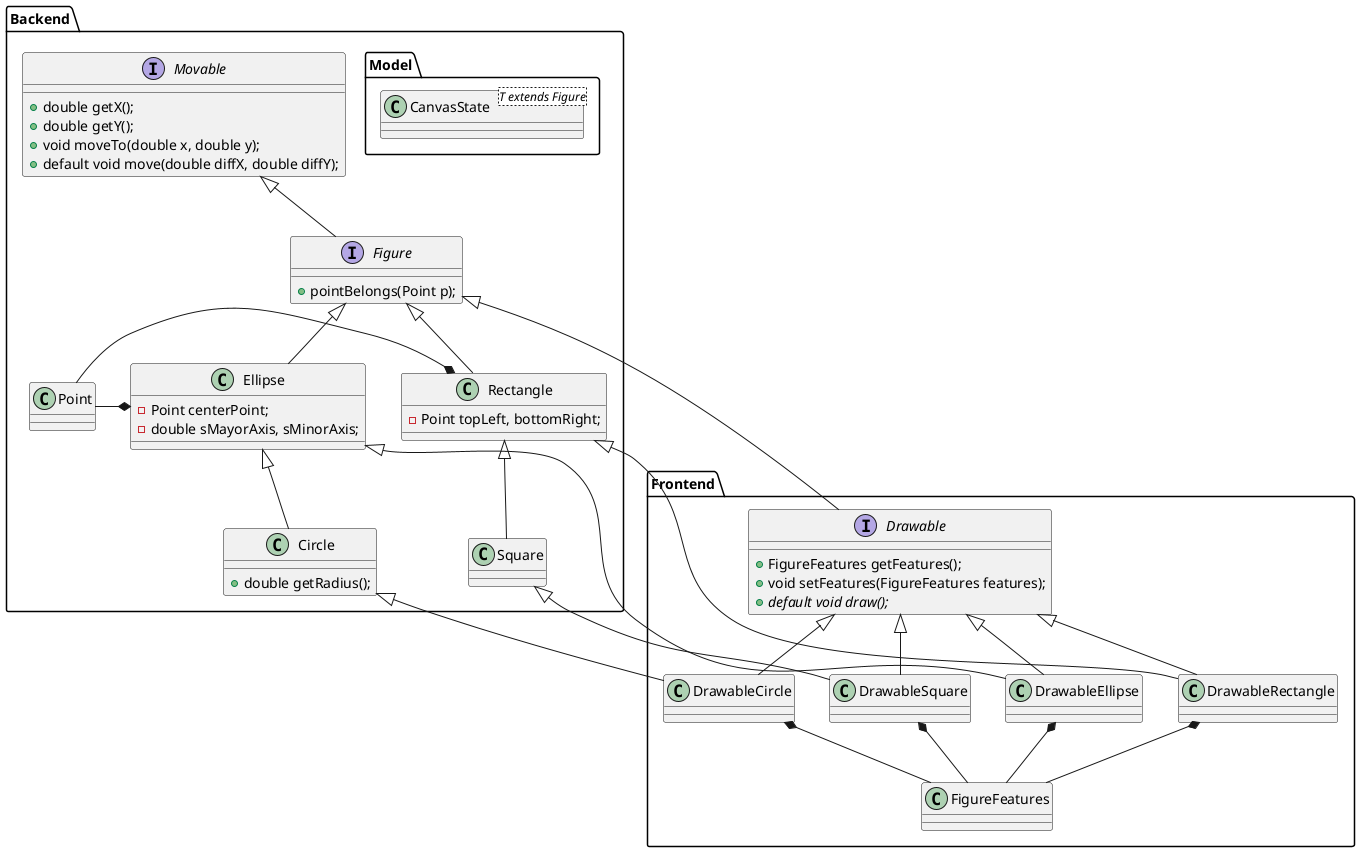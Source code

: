 @startuml

package "Backend" {
  class Point {}
  
  interface Movable {
    +double getX();
    +double getY();
    +void moveTo(double x, double y);
    +default void move(double diffX, double diffY);
  }
  interface Figure {
    +pointBelongs(Point p);
  }
  Movable <|-- Figure

  class Rectangle {
    -Point topLeft, bottomRight;
  }
  class Square {}
  class Ellipse {
    -Point centerPoint;
    -double sMayorAxis, sMinorAxis;
  }
  class Circle {
    +double getRadius();
  }

  Ellipse <|-- Circle
  Rectangle <|-- Square

  Figure <|-- Ellipse
  Figure <|-- Rectangle

  Point -* Ellipse
  Point -* Rectangle

  package "Model" {
    class CanvasState<T extends Figure> {} 
  }
}

package "Frontend" {
  class FigureFeatures { }
  interface Drawable {
    +FigureFeatures getFeatures();
    +void setFeatures(FigureFeatures features);
    +{abstract}default void draw();
  }

  Figure <|- Drawable

  class DrawableRectangle {}
  class DrawableSquare {}
  class DrawableEllipse {}
  class DrawableCircle {}

  Circle <|-- DrawableCircle
  Rectangle <|-- DrawableRectangle
  Square <|-- DrawableSquare
  Ellipse <|-- DrawableEllipse

  Drawable <|-- DrawableCircle
  Drawable <|-- DrawableRectangle
  Drawable <|-- DrawableSquare
  Drawable <|-- DrawableEllipse

  DrawableCircle *-- FigureFeatures
  DrawableRectangle *-- FigureFeatures
  DrawableSquare *-- FigureFeatures
  DrawableEllipse *-- FigureFeatures
}

@enduml
